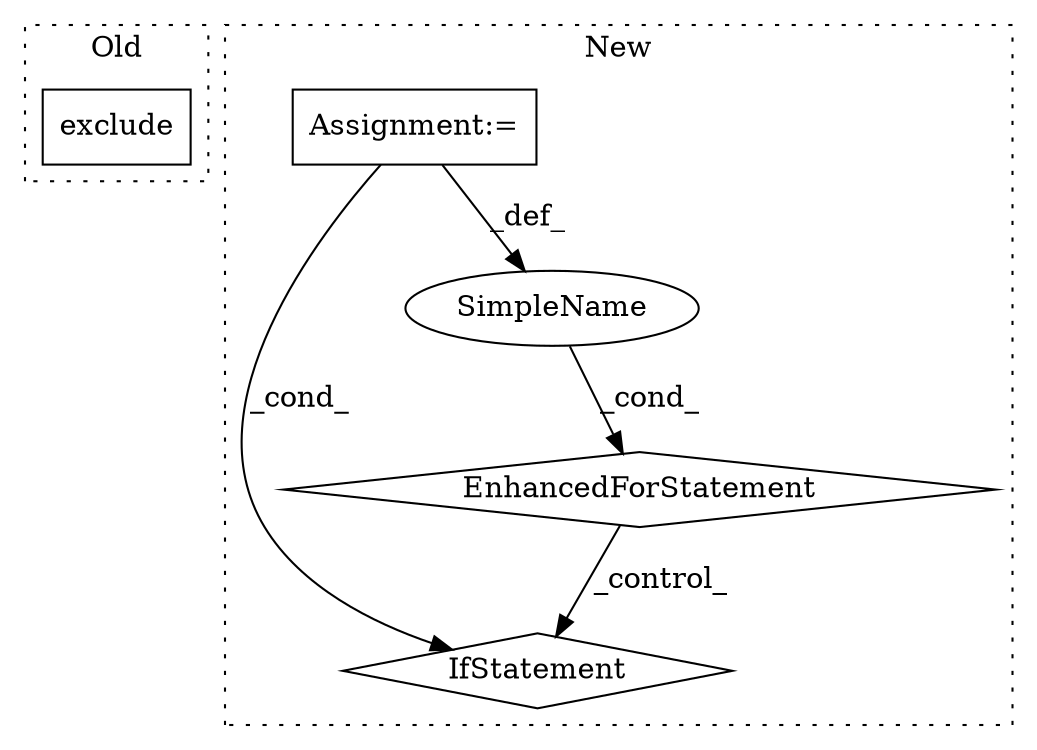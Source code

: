 digraph G {
subgraph cluster0 {
1 [label="exclude" a="32" s="5581,5617" l="8,1" shape="box"];
label = "Old";
style="dotted";
}
subgraph cluster1 {
2 [label="IfStatement" a="25" s="9498,9524" l="4,2" shape="diamond"];
3 [label="Assignment:=" a="7" s="9243,9327" l="53,2" shape="box"];
4 [label="EnhancedForStatement" a="70" s="9243,9327" l="53,2" shape="diamond"];
5 [label="SimpleName" a="42" s="9300" l="3" shape="ellipse"];
label = "New";
style="dotted";
}
3 -> 2 [label="_cond_"];
3 -> 5 [label="_def_"];
4 -> 2 [label="_control_"];
5 -> 4 [label="_cond_"];
}